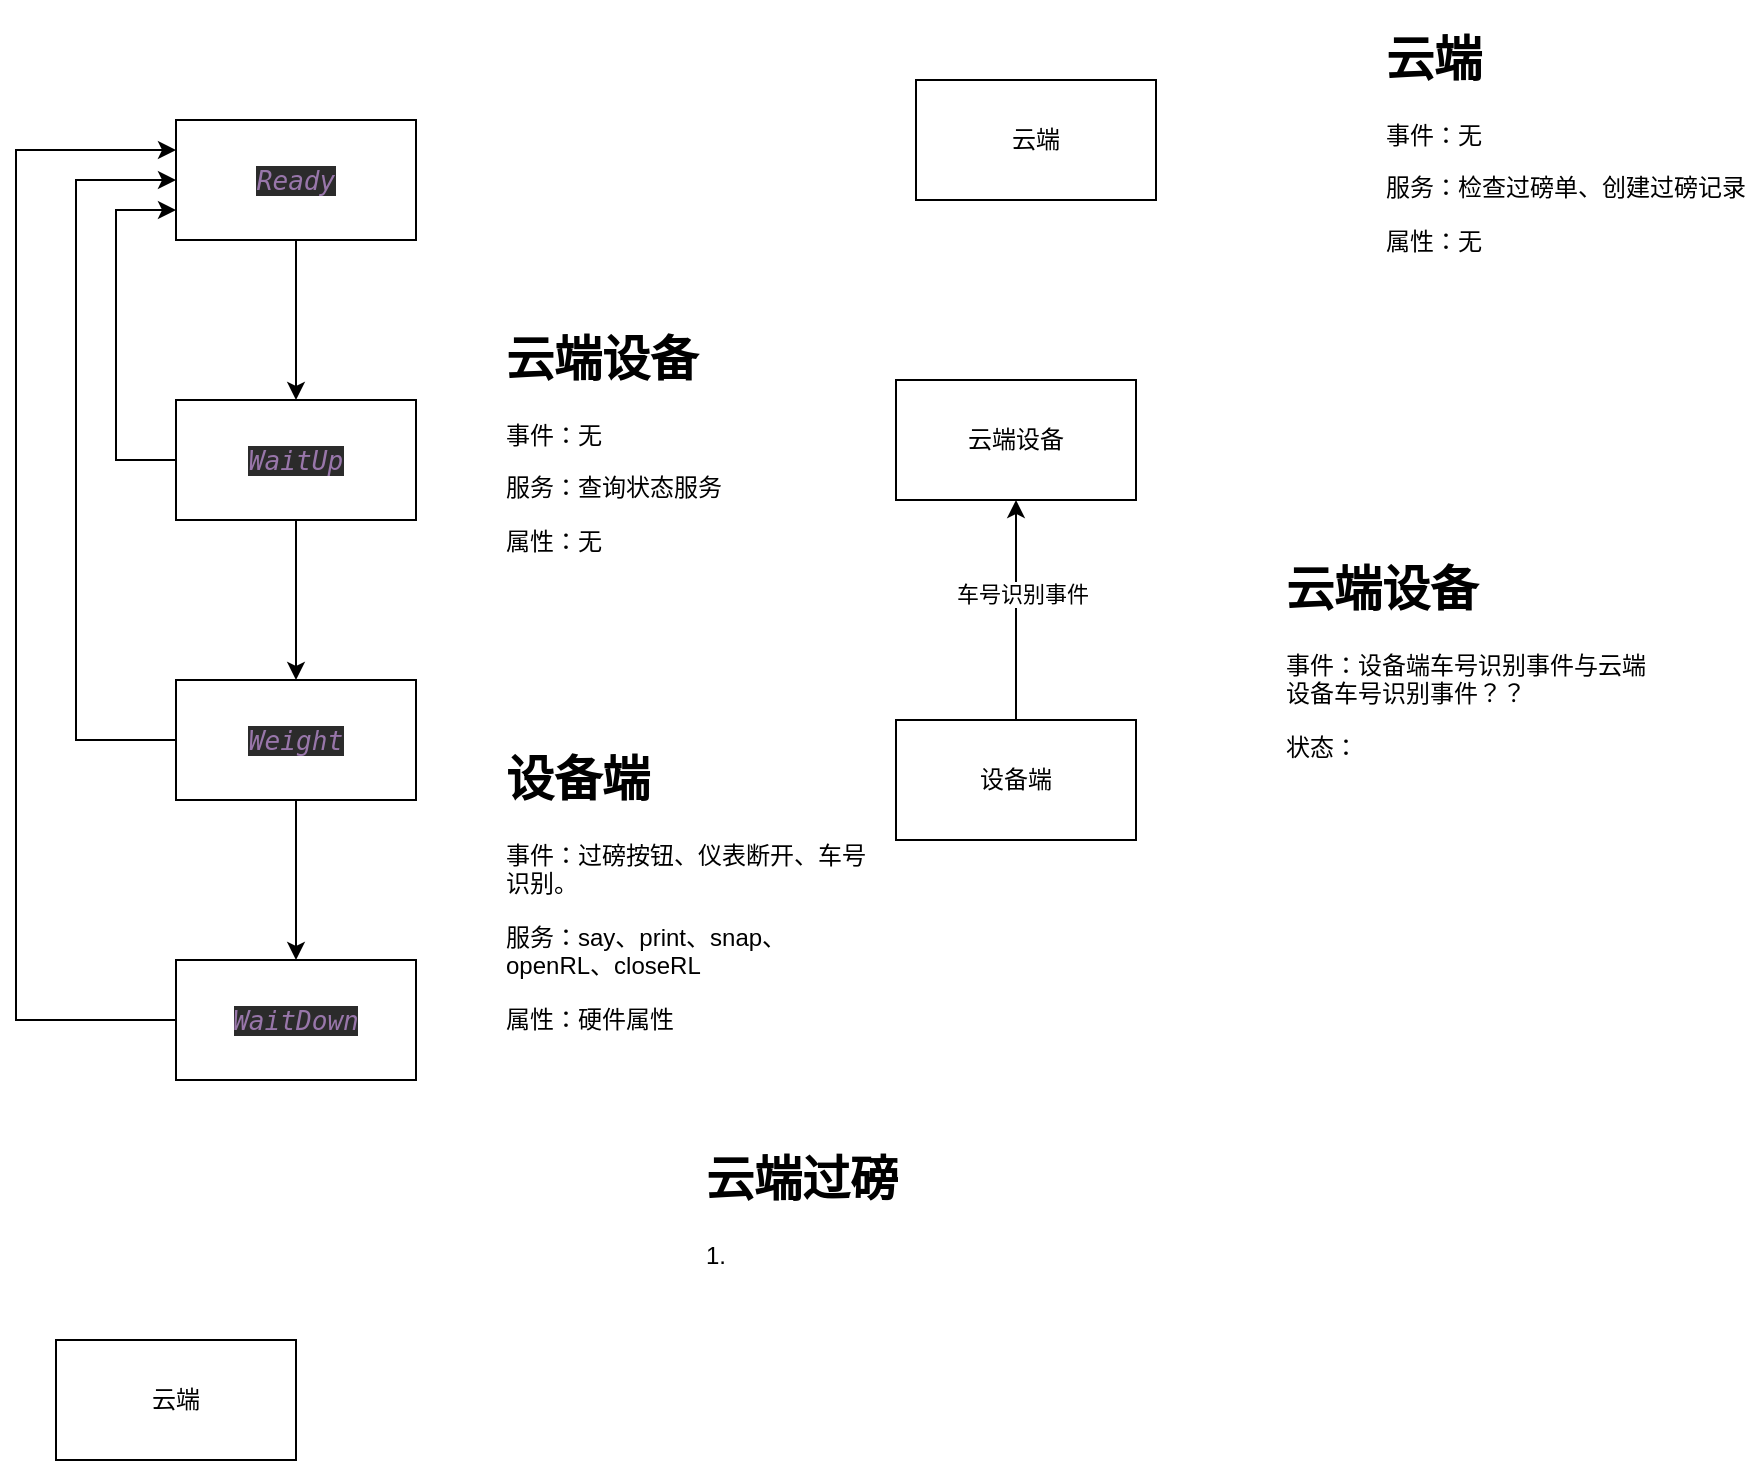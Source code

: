 <mxfile version="14.2.9" type="github">
  <diagram id="cEb1SMYlaxDCiAcMY64M" name="Page-1">
    <mxGraphModel dx="880" dy="621" grid="1" gridSize="10" guides="1" tooltips="1" connect="1" arrows="1" fold="1" page="1" pageScale="1" pageWidth="827" pageHeight="1169" math="0" shadow="0">
      <root>
        <mxCell id="0" />
        <mxCell id="1" parent="0" />
        <mxCell id="L9LOo2z9HG8LsJN7OMgC-17" value="" style="edgeStyle=orthogonalEdgeStyle;rounded=0;orthogonalLoop=1;jettySize=auto;html=1;" parent="1" source="L9LOo2z9HG8LsJN7OMgC-13" target="L9LOo2z9HG8LsJN7OMgC-16" edge="1">
          <mxGeometry relative="1" as="geometry" />
        </mxCell>
        <mxCell id="L9LOo2z9HG8LsJN7OMgC-13" value="&lt;pre style=&quot;background-color: #2b2b2b ; color: #a9b7c6 ; font-family: &amp;#34;jetbrains mono&amp;#34; , monospace ; font-size: 9.8pt&quot;&gt;&lt;span style=&quot;color: #9876aa ; font-style: italic&quot;&gt;Ready&lt;/span&gt;&lt;/pre&gt;" style="rounded=0;whiteSpace=wrap;html=1;" parent="1" vertex="1">
          <mxGeometry x="150" y="110" width="120" height="60" as="geometry" />
        </mxCell>
        <mxCell id="L9LOo2z9HG8LsJN7OMgC-19" value="" style="edgeStyle=orthogonalEdgeStyle;rounded=0;orthogonalLoop=1;jettySize=auto;html=1;" parent="1" source="L9LOo2z9HG8LsJN7OMgC-16" target="L9LOo2z9HG8LsJN7OMgC-18" edge="1">
          <mxGeometry relative="1" as="geometry" />
        </mxCell>
        <mxCell id="L9LOo2z9HG8LsJN7OMgC-30" style="edgeStyle=orthogonalEdgeStyle;rounded=0;orthogonalLoop=1;jettySize=auto;html=1;exitX=0;exitY=0.5;exitDx=0;exitDy=0;entryX=0;entryY=0.75;entryDx=0;entryDy=0;" parent="1" source="L9LOo2z9HG8LsJN7OMgC-16" target="L9LOo2z9HG8LsJN7OMgC-13" edge="1">
          <mxGeometry relative="1" as="geometry">
            <Array as="points">
              <mxPoint x="120" y="280" />
              <mxPoint x="120" y="155" />
            </Array>
          </mxGeometry>
        </mxCell>
        <mxCell id="L9LOo2z9HG8LsJN7OMgC-16" value="&lt;pre style=&quot;background-color: #2b2b2b ; color: #a9b7c6 ; font-family: &amp;#34;jetbrains mono&amp;#34; , monospace ; font-size: 9.8pt&quot;&gt;&lt;pre style=&quot;font-family: &amp;#34;jetbrains mono&amp;#34; , monospace ; font-size: 9.8pt&quot;&gt;&lt;span style=&quot;color: #9876aa ; font-style: italic&quot;&gt;WaitUp&lt;/span&gt;&lt;/pre&gt;&lt;/pre&gt;" style="rounded=0;whiteSpace=wrap;html=1;" parent="1" vertex="1">
          <mxGeometry x="150" y="250" width="120" height="60" as="geometry" />
        </mxCell>
        <mxCell id="L9LOo2z9HG8LsJN7OMgC-23" value="" style="edgeStyle=orthogonalEdgeStyle;rounded=0;orthogonalLoop=1;jettySize=auto;html=1;" parent="1" source="L9LOo2z9HG8LsJN7OMgC-18" target="L9LOo2z9HG8LsJN7OMgC-22" edge="1">
          <mxGeometry relative="1" as="geometry" />
        </mxCell>
        <mxCell id="L9LOo2z9HG8LsJN7OMgC-31" style="edgeStyle=orthogonalEdgeStyle;rounded=0;orthogonalLoop=1;jettySize=auto;html=1;exitX=0;exitY=0.5;exitDx=0;exitDy=0;entryX=0;entryY=0.5;entryDx=0;entryDy=0;" parent="1" source="L9LOo2z9HG8LsJN7OMgC-18" target="L9LOo2z9HG8LsJN7OMgC-13" edge="1">
          <mxGeometry relative="1" as="geometry">
            <Array as="points">
              <mxPoint x="100" y="420" />
              <mxPoint x="100" y="140" />
            </Array>
          </mxGeometry>
        </mxCell>
        <mxCell id="L9LOo2z9HG8LsJN7OMgC-18" value="&lt;pre style=&quot;background-color: #2b2b2b ; color: #a9b7c6 ; font-family: &amp;quot;jetbrains mono&amp;quot; , monospace ; font-size: 9.8pt&quot;&gt;&lt;span style=&quot;color: #9876aa ; font-style: italic&quot;&gt;Weight&lt;/span&gt;&lt;/pre&gt;" style="rounded=0;whiteSpace=wrap;html=1;" parent="1" vertex="1">
          <mxGeometry x="150" y="390" width="120" height="60" as="geometry" />
        </mxCell>
        <mxCell id="L9LOo2z9HG8LsJN7OMgC-24" style="edgeStyle=orthogonalEdgeStyle;rounded=0;orthogonalLoop=1;jettySize=auto;html=1;exitX=0;exitY=0.5;exitDx=0;exitDy=0;entryX=0;entryY=0.25;entryDx=0;entryDy=0;" parent="1" source="L9LOo2z9HG8LsJN7OMgC-22" target="L9LOo2z9HG8LsJN7OMgC-13" edge="1">
          <mxGeometry relative="1" as="geometry">
            <Array as="points">
              <mxPoint x="70" y="560" />
              <mxPoint x="70" y="125" />
            </Array>
          </mxGeometry>
        </mxCell>
        <mxCell id="L9LOo2z9HG8LsJN7OMgC-22" value="&lt;pre style=&quot;background-color: #2b2b2b ; color: #a9b7c6 ; font-family: &amp;quot;jetbrains mono&amp;quot; , monospace ; font-size: 9.8pt&quot;&gt;&lt;span style=&quot;color: #9876aa ; font-style: italic&quot;&gt;WaitDown&lt;/span&gt;&lt;/pre&gt;" style="rounded=0;whiteSpace=wrap;html=1;" parent="1" vertex="1">
          <mxGeometry x="150" y="530" width="120" height="60" as="geometry" />
        </mxCell>
        <mxCell id="4AA9_URexQOwgIkpp7-_-4" style="edgeStyle=orthogonalEdgeStyle;rounded=0;orthogonalLoop=1;jettySize=auto;html=1;exitX=0.5;exitY=0;exitDx=0;exitDy=0;entryX=0.5;entryY=1;entryDx=0;entryDy=0;" parent="1" source="4AA9_URexQOwgIkpp7-_-1" target="4AA9_URexQOwgIkpp7-_-2" edge="1">
          <mxGeometry relative="1" as="geometry" />
        </mxCell>
        <mxCell id="4AA9_URexQOwgIkpp7-_-5" value="车号识别事件" style="edgeLabel;html=1;align=center;verticalAlign=middle;resizable=0;points=[];" parent="4AA9_URexQOwgIkpp7-_-4" vertex="1" connectable="0">
          <mxGeometry x="0.147" y="-3" relative="1" as="geometry">
            <mxPoint as="offset" />
          </mxGeometry>
        </mxCell>
        <mxCell id="4AA9_URexQOwgIkpp7-_-1" value="设备端" style="rounded=0;whiteSpace=wrap;html=1;" parent="1" vertex="1">
          <mxGeometry x="510" y="410" width="120" height="60" as="geometry" />
        </mxCell>
        <mxCell id="4AA9_URexQOwgIkpp7-_-2" value="云端设备" style="rounded=0;whiteSpace=wrap;html=1;" parent="1" vertex="1">
          <mxGeometry x="510" y="240" width="120" height="60" as="geometry" />
        </mxCell>
        <mxCell id="4AA9_URexQOwgIkpp7-_-3" value="云端" style="rounded=0;whiteSpace=wrap;html=1;" parent="1" vertex="1">
          <mxGeometry x="520" y="90" width="120" height="60" as="geometry" />
        </mxCell>
        <mxCell id="4AA9_URexQOwgIkpp7-_-6" value="&lt;h1&gt;设备端&lt;/h1&gt;&lt;p&gt;事件：过磅按钮、仪表断开、车号识别。&lt;/p&gt;&lt;p&gt;服务：say、print、snap、openRL、closeRL&lt;/p&gt;&lt;p&gt;属性：硬件属性&lt;/p&gt;" style="text;html=1;strokeColor=none;fillColor=none;spacing=5;spacingTop=-20;whiteSpace=wrap;overflow=hidden;rounded=0;" parent="1" vertex="1">
          <mxGeometry x="310" y="420" width="190" height="150" as="geometry" />
        </mxCell>
        <mxCell id="4AA9_URexQOwgIkpp7-_-9" value="&lt;h1&gt;云端设备&lt;/h1&gt;&lt;p&gt;事件：无&lt;/p&gt;&lt;p&gt;服务：查询状态服务&lt;/p&gt;&lt;p&gt;属性：无&lt;/p&gt;" style="text;html=1;strokeColor=none;fillColor=none;spacing=5;spacingTop=-20;whiteSpace=wrap;overflow=hidden;rounded=0;" parent="1" vertex="1">
          <mxGeometry x="310" y="210" width="190" height="180" as="geometry" />
        </mxCell>
        <mxCell id="4AA9_URexQOwgIkpp7-_-10" value="&lt;h1&gt;云端设备&lt;/h1&gt;&lt;p&gt;事件：设备端车号识别事件与云端设备车号识别事件？？&lt;/p&gt;&lt;p&gt;状态：&lt;/p&gt;&lt;p&gt;&lt;br&gt;&lt;/p&gt;" style="text;html=1;strokeColor=none;fillColor=none;spacing=5;spacingTop=-20;whiteSpace=wrap;overflow=hidden;rounded=0;" parent="1" vertex="1">
          <mxGeometry x="700" y="325" width="190" height="190" as="geometry" />
        </mxCell>
        <mxCell id="4AA9_URexQOwgIkpp7-_-11" value="&lt;h1&gt;云端&lt;/h1&gt;&lt;p&gt;事件：无&lt;/p&gt;&lt;p&gt;服务：检查过磅单、创建过磅记录&lt;/p&gt;&lt;p&gt;属性：无&lt;/p&gt;" style="text;html=1;strokeColor=none;fillColor=none;spacing=5;spacingTop=-20;whiteSpace=wrap;overflow=hidden;rounded=0;" parent="1" vertex="1">
          <mxGeometry x="750" y="60" width="190" height="120" as="geometry" />
        </mxCell>
        <mxCell id="ule83-EmBTLU_WqaU-7_-1" value="云端" style="rounded=0;whiteSpace=wrap;html=1;" vertex="1" parent="1">
          <mxGeometry x="90" y="720" width="120" height="60" as="geometry" />
        </mxCell>
        <mxCell id="ule83-EmBTLU_WqaU-7_-2" value="&lt;h1&gt;云端过磅&lt;/h1&gt;&lt;p&gt;1.&amp;nbsp;&lt;/p&gt;" style="text;html=1;strokeColor=none;fillColor=none;spacing=5;spacingTop=-20;whiteSpace=wrap;overflow=hidden;rounded=0;" vertex="1" parent="1">
          <mxGeometry x="410" y="620" width="190" height="120" as="geometry" />
        </mxCell>
      </root>
    </mxGraphModel>
  </diagram>
</mxfile>
